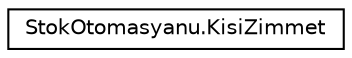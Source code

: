 digraph "Graphical Class Hierarchy"
{
  edge [fontname="Helvetica",fontsize="10",labelfontname="Helvetica",labelfontsize="10"];
  node [fontname="Helvetica",fontsize="10",shape=record];
  rankdir="LR";
  Node0 [label="StokOtomasyanu.KisiZimmet",height=0.2,width=0.4,color="black", fillcolor="white", style="filled",URL="$class_stok_otomasyanu_1_1_kisi_zimmet.html"];
}
